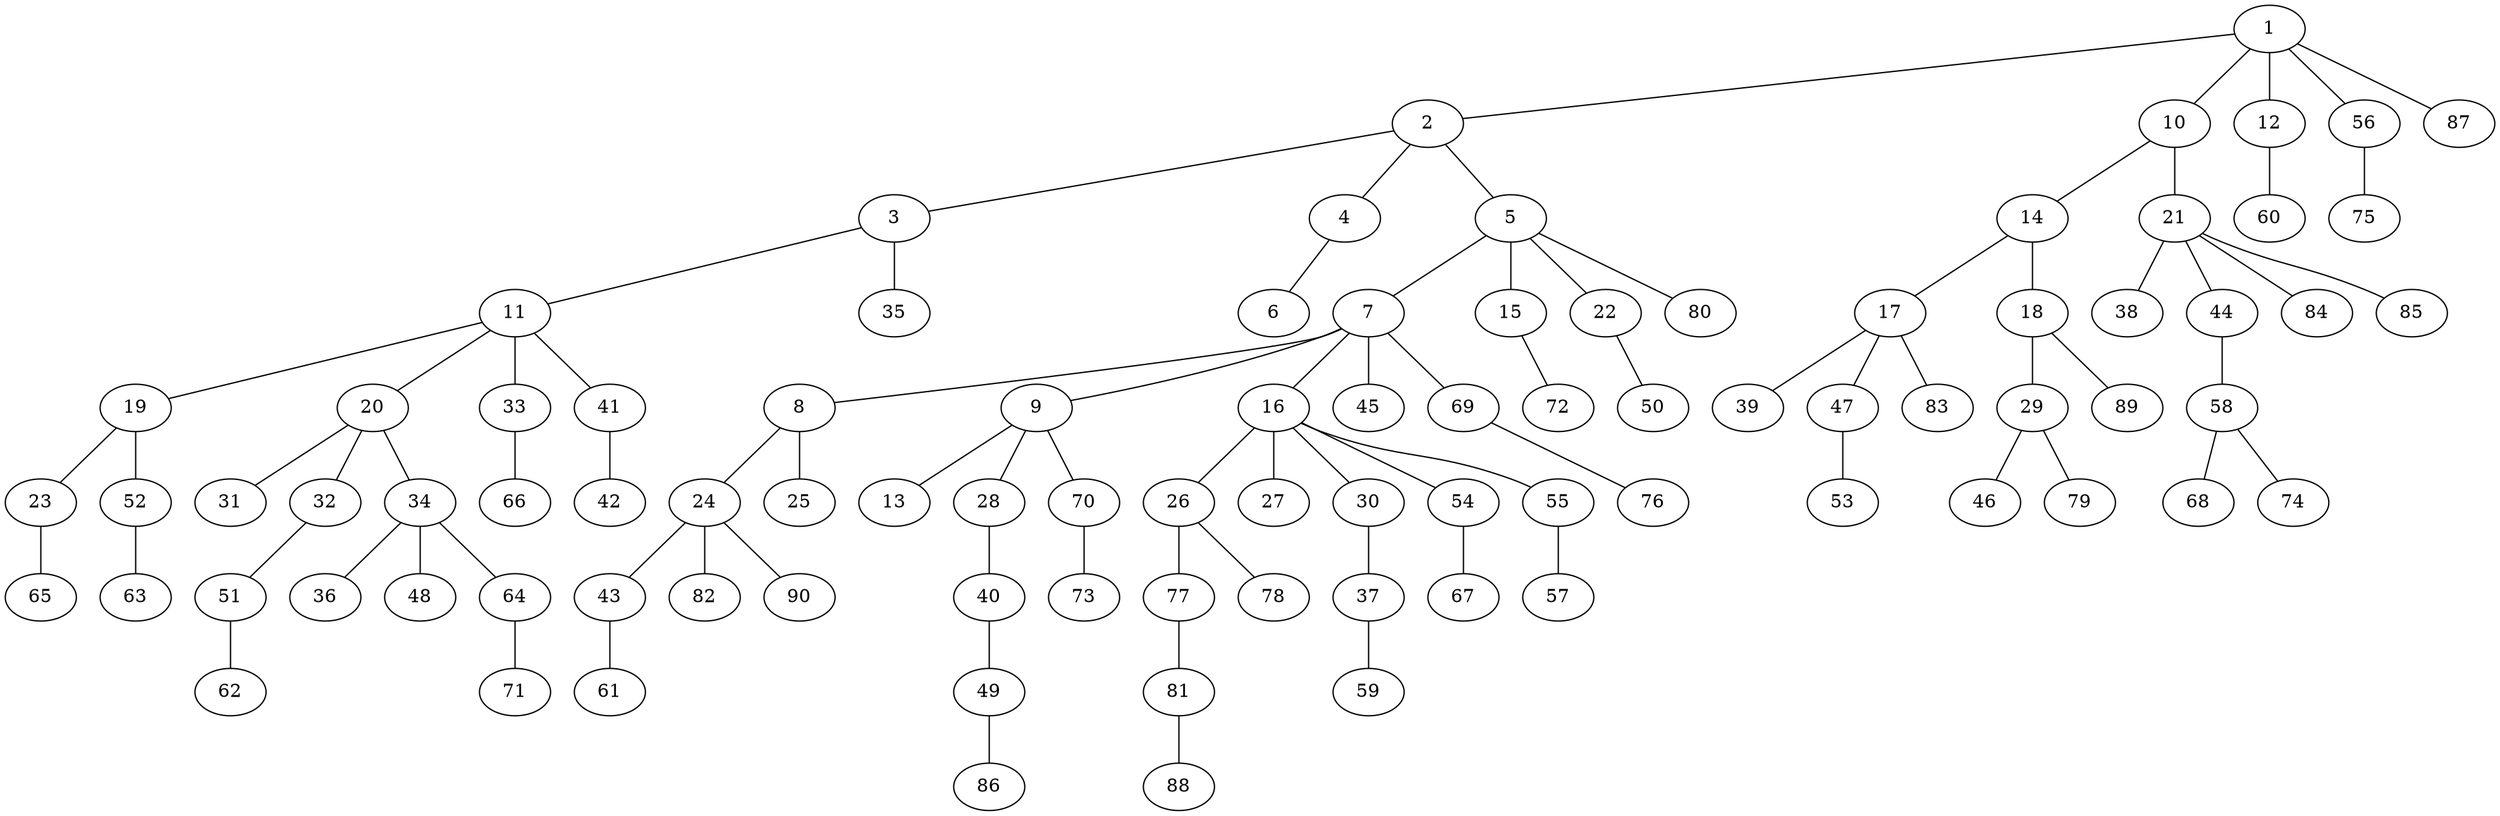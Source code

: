 graph graphname {1--2
1--10
1--12
1--56
1--87
2--3
2--4
2--5
3--11
3--35
4--6
5--7
5--15
5--22
5--80
7--8
7--9
7--16
7--45
7--69
8--24
8--25
9--13
9--28
9--70
10--14
10--21
11--19
11--20
11--33
11--41
12--60
14--17
14--18
15--72
16--26
16--27
16--30
16--54
16--55
17--39
17--47
17--83
18--29
18--89
19--23
19--52
20--31
20--32
20--34
21--38
21--44
21--84
21--85
22--50
23--65
24--43
24--82
24--90
26--77
26--78
28--40
29--46
29--79
30--37
32--51
33--66
34--36
34--48
34--64
37--59
40--49
41--42
43--61
44--58
47--53
49--86
51--62
52--63
54--67
55--57
56--75
58--68
58--74
64--71
69--76
70--73
77--81
81--88
}
